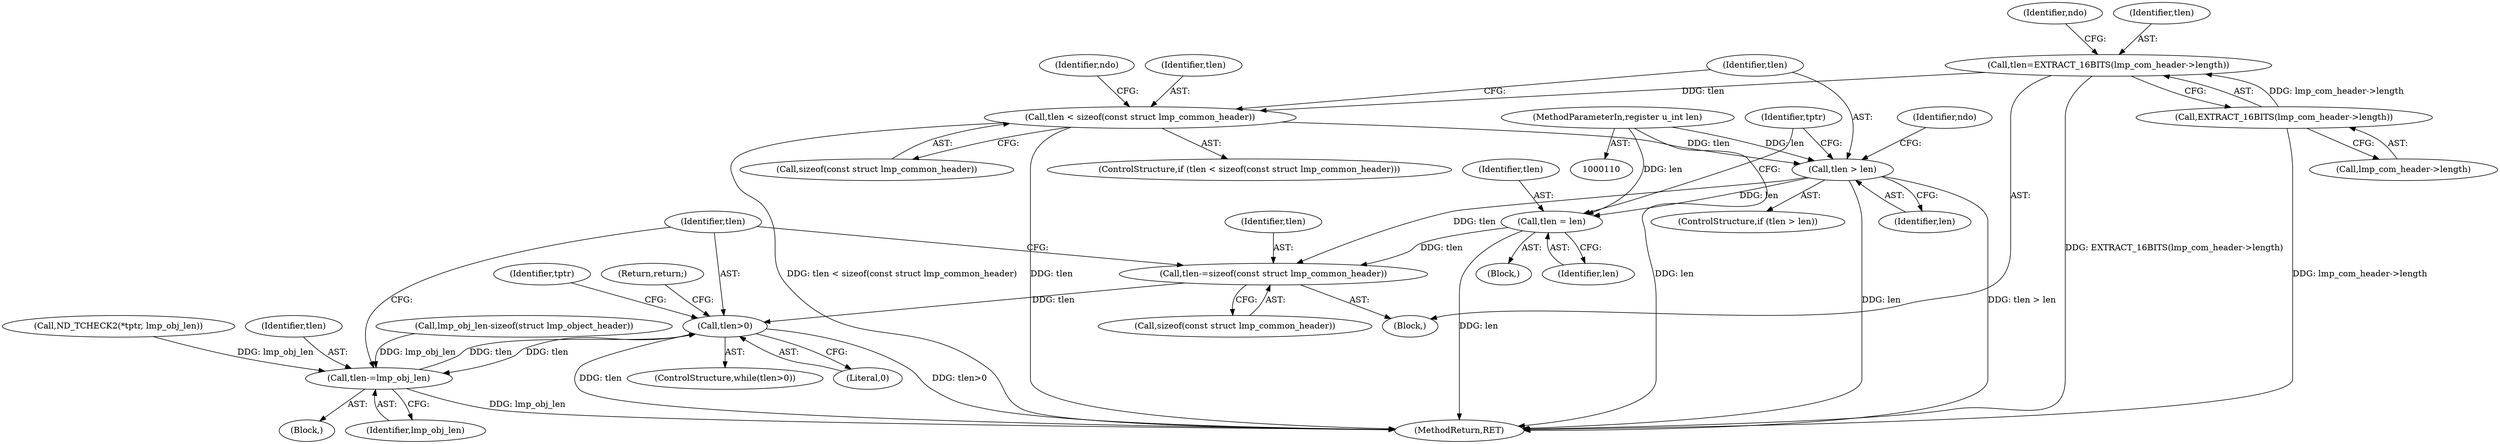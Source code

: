 digraph "0_tcpdump_0b661e0aa61850234b64394585cf577aac570bf4@API" {
"1000249" [label="(Call,tlen-=sizeof(const struct lmp_common_header))"];
"1000234" [label="(Call,tlen > len)"];
"1000223" [label="(Call,tlen < sizeof(const struct lmp_common_header))"];
"1000189" [label="(Call,tlen=EXTRACT_16BITS(lmp_com_header->length))"];
"1000191" [label="(Call,EXTRACT_16BITS(lmp_com_header->length))"];
"1000113" [label="(MethodParameterIn,register u_int len)"];
"1000242" [label="(Call,tlen = len)"];
"1000254" [label="(Call,tlen>0)"];
"1001938" [label="(Call,tlen-=lmp_obj_len)"];
"1000223" [label="(Call,tlen < sizeof(const struct lmp_common_header))"];
"1001931" [label="(Call,lmp_obj_len-sizeof(struct lmp_object_header))"];
"1000236" [label="(Identifier,len)"];
"1000354" [label="(Call,ND_TCHECK2(*tptr, lmp_obj_len))"];
"1000230" [label="(Identifier,ndo)"];
"1000233" [label="(ControlStructure,if (tlen > len))"];
"1000225" [label="(Call,sizeof(const struct lmp_common_header))"];
"1000255" [label="(Identifier,tlen)"];
"1000114" [label="(Block,)"];
"1000113" [label="(MethodParameterIn,register u_int len)"];
"1000234" [label="(Call,tlen > len)"];
"1000251" [label="(Call,sizeof(const struct lmp_common_header))"];
"1001940" [label="(Identifier,lmp_obj_len)"];
"1000242" [label="(Call,tlen = len)"];
"1000235" [label="(Identifier,tlen)"];
"1000260" [label="(Identifier,tptr)"];
"1001941" [label="(Return,return;)"];
"1000253" [label="(ControlStructure,while(tlen>0))"];
"1000197" [label="(Identifier,ndo)"];
"1000249" [label="(Call,tlen-=sizeof(const struct lmp_common_header))"];
"1000237" [label="(Block,)"];
"1000244" [label="(Identifier,len)"];
"1000256" [label="(Literal,0)"];
"1001939" [label="(Identifier,tlen)"];
"1000224" [label="(Identifier,tlen)"];
"1000250" [label="(Identifier,tlen)"];
"1000246" [label="(Identifier,tptr)"];
"1001949" [label="(MethodReturn,RET)"];
"1000243" [label="(Identifier,tlen)"];
"1000254" [label="(Call,tlen>0)"];
"1000257" [label="(Block,)"];
"1000189" [label="(Call,tlen=EXTRACT_16BITS(lmp_com_header->length))"];
"1000240" [label="(Identifier,ndo)"];
"1000191" [label="(Call,EXTRACT_16BITS(lmp_com_header->length))"];
"1001938" [label="(Call,tlen-=lmp_obj_len)"];
"1000190" [label="(Identifier,tlen)"];
"1000192" [label="(Call,lmp_com_header->length)"];
"1000222" [label="(ControlStructure,if (tlen < sizeof(const struct lmp_common_header)))"];
"1000249" -> "1000114"  [label="AST: "];
"1000249" -> "1000251"  [label="CFG: "];
"1000250" -> "1000249"  [label="AST: "];
"1000251" -> "1000249"  [label="AST: "];
"1000255" -> "1000249"  [label="CFG: "];
"1000234" -> "1000249"  [label="DDG: tlen"];
"1000242" -> "1000249"  [label="DDG: tlen"];
"1000249" -> "1000254"  [label="DDG: tlen"];
"1000234" -> "1000233"  [label="AST: "];
"1000234" -> "1000236"  [label="CFG: "];
"1000235" -> "1000234"  [label="AST: "];
"1000236" -> "1000234"  [label="AST: "];
"1000240" -> "1000234"  [label="CFG: "];
"1000246" -> "1000234"  [label="CFG: "];
"1000234" -> "1001949"  [label="DDG: len"];
"1000234" -> "1001949"  [label="DDG: tlen > len"];
"1000223" -> "1000234"  [label="DDG: tlen"];
"1000113" -> "1000234"  [label="DDG: len"];
"1000234" -> "1000242"  [label="DDG: len"];
"1000223" -> "1000222"  [label="AST: "];
"1000223" -> "1000225"  [label="CFG: "];
"1000224" -> "1000223"  [label="AST: "];
"1000225" -> "1000223"  [label="AST: "];
"1000230" -> "1000223"  [label="CFG: "];
"1000235" -> "1000223"  [label="CFG: "];
"1000223" -> "1001949"  [label="DDG: tlen < sizeof(const struct lmp_common_header)"];
"1000223" -> "1001949"  [label="DDG: tlen"];
"1000189" -> "1000223"  [label="DDG: tlen"];
"1000189" -> "1000114"  [label="AST: "];
"1000189" -> "1000191"  [label="CFG: "];
"1000190" -> "1000189"  [label="AST: "];
"1000191" -> "1000189"  [label="AST: "];
"1000197" -> "1000189"  [label="CFG: "];
"1000189" -> "1001949"  [label="DDG: EXTRACT_16BITS(lmp_com_header->length)"];
"1000191" -> "1000189"  [label="DDG: lmp_com_header->length"];
"1000191" -> "1000192"  [label="CFG: "];
"1000192" -> "1000191"  [label="AST: "];
"1000191" -> "1001949"  [label="DDG: lmp_com_header->length"];
"1000113" -> "1000110"  [label="AST: "];
"1000113" -> "1001949"  [label="DDG: len"];
"1000113" -> "1000242"  [label="DDG: len"];
"1000242" -> "1000237"  [label="AST: "];
"1000242" -> "1000244"  [label="CFG: "];
"1000243" -> "1000242"  [label="AST: "];
"1000244" -> "1000242"  [label="AST: "];
"1000246" -> "1000242"  [label="CFG: "];
"1000242" -> "1001949"  [label="DDG: len"];
"1000254" -> "1000253"  [label="AST: "];
"1000254" -> "1000256"  [label="CFG: "];
"1000255" -> "1000254"  [label="AST: "];
"1000256" -> "1000254"  [label="AST: "];
"1000260" -> "1000254"  [label="CFG: "];
"1001941" -> "1000254"  [label="CFG: "];
"1000254" -> "1001949"  [label="DDG: tlen"];
"1000254" -> "1001949"  [label="DDG: tlen>0"];
"1001938" -> "1000254"  [label="DDG: tlen"];
"1000254" -> "1001938"  [label="DDG: tlen"];
"1001938" -> "1000257"  [label="AST: "];
"1001938" -> "1001940"  [label="CFG: "];
"1001939" -> "1001938"  [label="AST: "];
"1001940" -> "1001938"  [label="AST: "];
"1000255" -> "1001938"  [label="CFG: "];
"1001938" -> "1001949"  [label="DDG: lmp_obj_len"];
"1000354" -> "1001938"  [label="DDG: lmp_obj_len"];
"1001931" -> "1001938"  [label="DDG: lmp_obj_len"];
}
